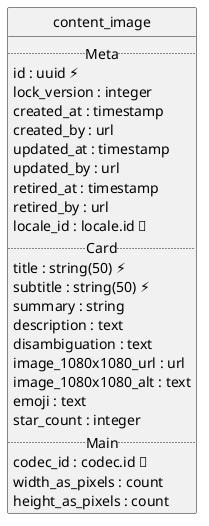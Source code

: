 @startuml uml
skinparam monochrome true
skinparam linetype ortho
hide circle

entity content_image {
  .. Meta ..
  id : uuid ⚡
  lock_version : integer
  created_at : timestamp
  created_by : url
  updated_at : timestamp
  updated_by : url
  retired_at : timestamp
  retired_by : url
  locale_id : locale.id 🔑
  .. Card ..
  title : string(50) ⚡
  subtitle : string(50) ⚡
  summary : string
  description : text
  disambiguation : text
  image_1080x1080_url : url
  image_1080x1080_alt : text
  emoji : text
  star_count : integer
  .. Main ..
  codec_id : codec.id 🔑
  width_as_pixels : count
  height_as_pixels : count
}

@enduml

